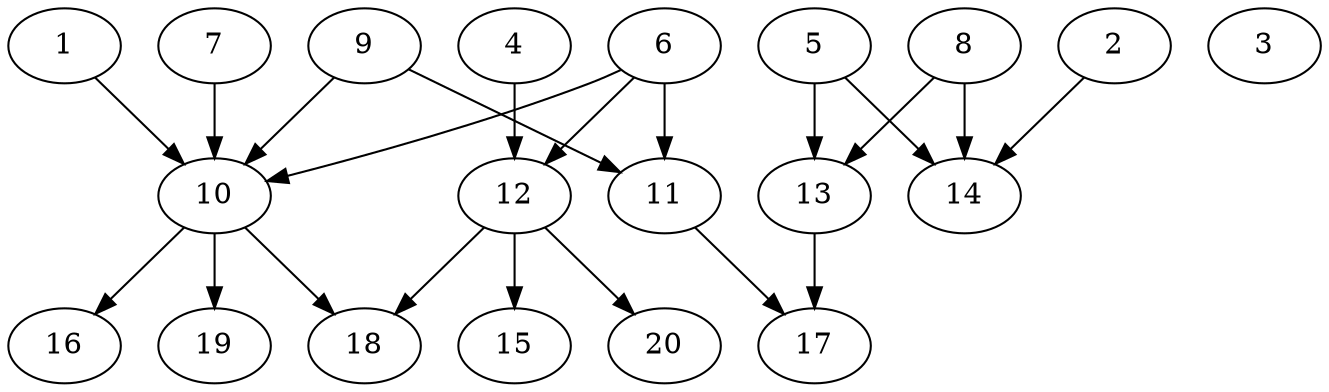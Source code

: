 // DAG automatically generated by daggen at Sat Jul 27 15:39:05 2019
// ./daggen --dot -n 20 --ccr 0.4 --fat 0.8 --regular 0.5 --density 0.4 --mindata 5242880 --maxdata 52428800 
digraph G {
  1 [size="91870720", alpha="0.04", expect_size="36748288"] 
  1 -> 10 [size ="36748288"]
  2 [size="35865600", alpha="0.18", expect_size="14346240"] 
  2 -> 14 [size ="14346240"]
  3 [size="113945600", alpha="0.15", expect_size="45578240"] 
  4 [size="76915200", alpha="0.16", expect_size="30766080"] 
  4 -> 12 [size ="30766080"]
  5 [size="112952320", alpha="0.10", expect_size="45180928"] 
  5 -> 13 [size ="45180928"]
  5 -> 14 [size ="45180928"]
  6 [size="50641920", alpha="0.01", expect_size="20256768"] 
  6 -> 10 [size ="20256768"]
  6 -> 11 [size ="20256768"]
  6 -> 12 [size ="20256768"]
  7 [size="61798400", alpha="0.01", expect_size="24719360"] 
  7 -> 10 [size ="24719360"]
  8 [size="98058240", alpha="0.09", expect_size="39223296"] 
  8 -> 13 [size ="39223296"]
  8 -> 14 [size ="39223296"]
  9 [size="125511680", alpha="0.10", expect_size="50204672"] 
  9 -> 10 [size ="50204672"]
  9 -> 11 [size ="50204672"]
  10 [size="115412480", alpha="0.11", expect_size="46164992"] 
  10 -> 16 [size ="46164992"]
  10 -> 18 [size ="46164992"]
  10 -> 19 [size ="46164992"]
  11 [size="42211840", alpha="0.12", expect_size="16884736"] 
  11 -> 17 [size ="16884736"]
  12 [size="63746560", alpha="0.02", expect_size="25498624"] 
  12 -> 15 [size ="25498624"]
  12 -> 18 [size ="25498624"]
  12 -> 20 [size ="25498624"]
  13 [size="54118400", alpha="0.06", expect_size="21647360"] 
  13 -> 17 [size ="21647360"]
  14 [size="22807040", alpha="0.15", expect_size="9122816"] 
  15 [size="117816320", alpha="0.05", expect_size="47126528"] 
  16 [size="56253440", alpha="0.07", expect_size="22501376"] 
  17 [size="65085440", alpha="0.06", expect_size="26034176"] 
  18 [size="71168000", alpha="0.00", expect_size="28467200"] 
  19 [size="122411520", alpha="0.17", expect_size="48964608"] 
  20 [size="62904320", alpha="0.01", expect_size="25161728"] 
}
